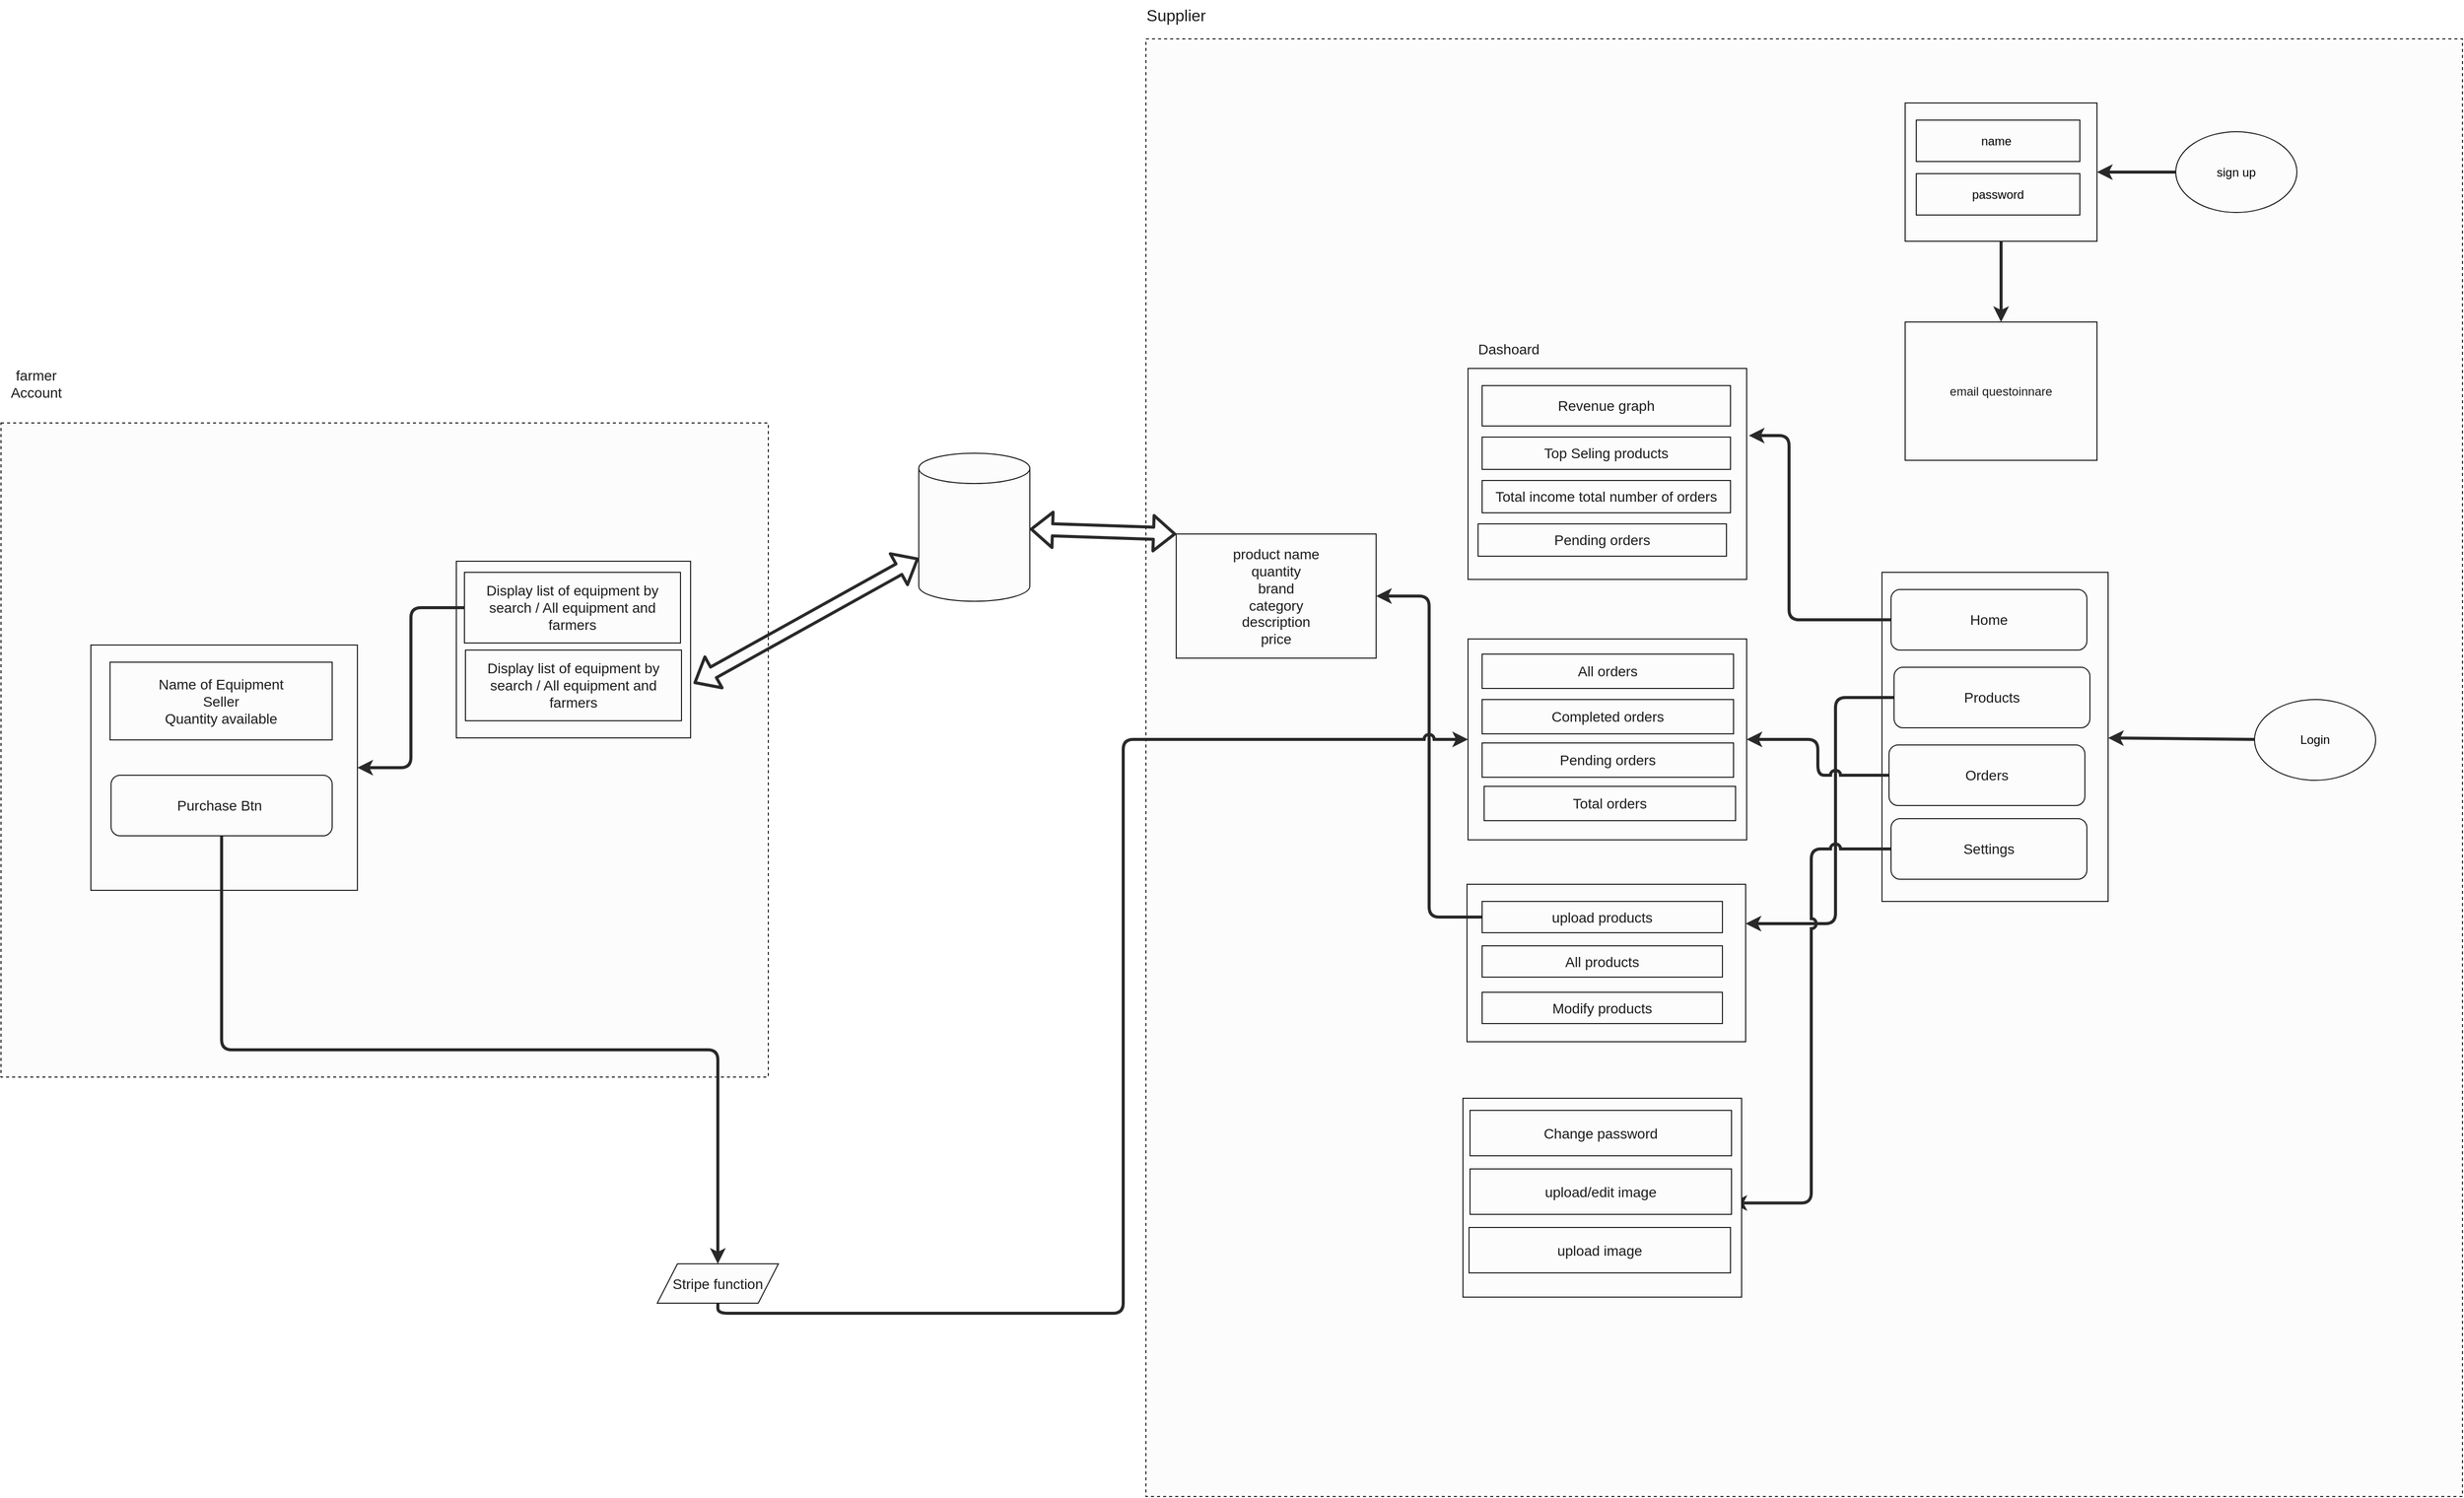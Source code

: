 <mxfile>
    <diagram id="PD8fdw5YokT8US8XobWj" name="Page-1">
        <mxGraphModel dx="8493" dy="2747" grid="0" gridSize="10" guides="1" tooltips="1" connect="1" arrows="1" fold="1" page="1" pageScale="1" pageWidth="850" pageHeight="1100" background="#ffffff" math="0" shadow="0">
            <root>
                <mxCell id="0"/>
                <mxCell id="1" parent="0"/>
                <mxCell id="73" value="" style="rounded=0;whiteSpace=wrap;html=1;dashed=1;strokeColor=#1a1919;fontSize=14;fontColor=#1d1b1b;fillColor=#fcfcfc;" vertex="1" parent="1">
                    <mxGeometry x="-238" y="55.5" width="1304" height="1444" as="geometry"/>
                </mxCell>
                <mxCell id="71" value="" style="rounded=0;whiteSpace=wrap;html=1;strokeColor=#1a1919;fontSize=14;fontColor=#1d1b1b;fillColor=#fcfcfc;dashed=1;" vertex="1" parent="1">
                    <mxGeometry x="-1372" y="436" width="760" height="648" as="geometry"/>
                </mxCell>
                <mxCell id="8" value="" style="edgeStyle=none;html=1;strokeColor=#292929;strokeWidth=3;fontColor=#000000;" edge="1" parent="1" source="2" target="7">
                    <mxGeometry relative="1" as="geometry"/>
                </mxCell>
                <mxCell id="2" value="" style="rounded=0;whiteSpace=wrap;html=1;fillColor=#fcfcfc;strokeColor=#1a1919;" vertex="1" parent="1">
                    <mxGeometry x="514" y="119" width="190" height="137" as="geometry"/>
                </mxCell>
                <mxCell id="4" style="edgeStyle=none;html=1;exitX=0;exitY=0.5;exitDx=0;exitDy=0;entryX=1;entryY=0.5;entryDx=0;entryDy=0;fontColor=#000000;strokeColor=#292929;strokeWidth=3;" edge="1" parent="1" source="3" target="2">
                    <mxGeometry relative="1" as="geometry"/>
                </mxCell>
                <mxCell id="3" value="&lt;font color=&quot;#000000&quot;&gt;sign up&lt;/font&gt;" style="ellipse;whiteSpace=wrap;html=1;strokeColor=#1a1919;fillColor=#fcfcfc;" vertex="1" parent="1">
                    <mxGeometry x="782" y="147.5" width="120" height="80" as="geometry"/>
                </mxCell>
                <mxCell id="5" value="name&amp;nbsp;" style="rounded=0;whiteSpace=wrap;html=1;strokeColor=#1a1919;fontColor=#000000;fillColor=#fcfcfc;" vertex="1" parent="1">
                    <mxGeometry x="525" y="136" width="162" height="41" as="geometry"/>
                </mxCell>
                <mxCell id="6" value="password" style="rounded=0;whiteSpace=wrap;html=1;strokeColor=#1a1919;fontColor=#000000;fillColor=#fcfcfc;" vertex="1" parent="1">
                    <mxGeometry x="525" y="189" width="162" height="41" as="geometry"/>
                </mxCell>
                <mxCell id="7" value="&lt;font color=&quot;#1d1b1b&quot;&gt;email questoinnare&lt;/font&gt;" style="rounded=0;whiteSpace=wrap;html=1;fillColor=#fcfcfc;strokeColor=#1a1919;" vertex="1" parent="1">
                    <mxGeometry x="514" y="336" width="190" height="137" as="geometry"/>
                </mxCell>
                <mxCell id="11" value="" style="edgeStyle=none;html=1;strokeColor=#292929;strokeWidth=3;fontColor=#1d1b1b;" edge="1" parent="1" source="9" target="10">
                    <mxGeometry relative="1" as="geometry"/>
                </mxCell>
                <mxCell id="9" value="&lt;font color=&quot;#000000&quot;&gt;Login&lt;/font&gt;" style="ellipse;whiteSpace=wrap;html=1;strokeColor=#1a1919;fillColor=#fcfcfc;" vertex="1" parent="1">
                    <mxGeometry x="860" y="710" width="120" height="80" as="geometry"/>
                </mxCell>
                <mxCell id="10" value="" style="whiteSpace=wrap;html=1;fillColor=#fcfcfc;strokeColor=#1a1919;" vertex="1" parent="1">
                    <mxGeometry x="491" y="584" width="224" height="326" as="geometry"/>
                </mxCell>
                <mxCell id="43" style="edgeStyle=orthogonalEdgeStyle;html=1;exitX=0;exitY=0.5;exitDx=0;exitDy=0;entryX=1.008;entryY=0.318;entryDx=0;entryDy=0;entryPerimeter=0;strokeColor=#292929;strokeWidth=3;fontSize=14;fontColor=#1d1b1b;" edge="1" parent="1" source="13" target="24">
                    <mxGeometry relative="1" as="geometry">
                        <Array as="points">
                            <mxPoint x="399" y="631"/>
                            <mxPoint x="399" y="449"/>
                        </Array>
                    </mxGeometry>
                </mxCell>
                <mxCell id="13" value="&lt;font style=&quot;font-size: 14px;&quot;&gt;Home&lt;/font&gt;" style="rounded=1;whiteSpace=wrap;html=1;strokeColor=#1a1919;fontColor=#1d1b1b;fillColor=#fcfcfc;" vertex="1" parent="1">
                    <mxGeometry x="500" y="601" width="194" height="60" as="geometry"/>
                </mxCell>
                <mxCell id="46" style="edgeStyle=orthogonalEdgeStyle;html=1;exitX=0;exitY=0.5;exitDx=0;exitDy=0;entryX=1;entryY=0.25;entryDx=0;entryDy=0;strokeColor=#292929;strokeWidth=3;fontSize=14;fontColor=#1d1b1b;jumpStyle=arc;" edge="1" parent="1" source="17" target="36">
                    <mxGeometry relative="1" as="geometry">
                        <Array as="points">
                            <mxPoint x="445" y="708"/>
                            <mxPoint x="445" y="932"/>
                        </Array>
                    </mxGeometry>
                </mxCell>
                <mxCell id="17" value="&lt;span style=&quot;font-size: 14px;&quot;&gt;Products&lt;/span&gt;" style="rounded=1;whiteSpace=wrap;html=1;strokeColor=#1a1919;fontColor=#1d1b1b;fillColor=#fcfcfc;" vertex="1" parent="1">
                    <mxGeometry x="503" y="678" width="194" height="60" as="geometry"/>
                </mxCell>
                <mxCell id="42" style="edgeStyle=orthogonalEdgeStyle;html=1;exitX=0;exitY=0.5;exitDx=0;exitDy=0;strokeColor=#292929;strokeWidth=3;fontSize=14;fontColor=#1d1b1b;jumpStyle=arc;" edge="1" parent="1" source="18" target="30">
                    <mxGeometry relative="1" as="geometry"/>
                </mxCell>
                <mxCell id="18" value="&lt;span style=&quot;font-size: 14px;&quot;&gt;Orders&lt;/span&gt;" style="rounded=1;whiteSpace=wrap;html=1;strokeColor=#1a1919;fontColor=#1d1b1b;fillColor=#fcfcfc;" vertex="1" parent="1">
                    <mxGeometry x="498" y="755" width="194" height="60" as="geometry"/>
                </mxCell>
                <mxCell id="53" style="edgeStyle=orthogonalEdgeStyle;jumpStyle=arc;html=1;exitX=0;exitY=0.5;exitDx=0;exitDy=0;entryX=1;entryY=0.75;entryDx=0;entryDy=0;strokeColor=#292929;strokeWidth=3;fontSize=14;fontColor=#1d1b1b;" edge="1" parent="1" source="19" target="50">
                    <mxGeometry relative="1" as="geometry"/>
                </mxCell>
                <mxCell id="19" value="&lt;span style=&quot;font-size: 14px;&quot;&gt;Settings&lt;/span&gt;" style="rounded=1;whiteSpace=wrap;html=1;strokeColor=#1a1919;fontColor=#1d1b1b;fillColor=#fcfcfc;" vertex="1" parent="1">
                    <mxGeometry x="500" y="828" width="194" height="60" as="geometry"/>
                </mxCell>
                <mxCell id="24" value="" style="rounded=0;whiteSpace=wrap;html=1;strokeColor=#1a1919;fontSize=14;fontColor=#1d1b1b;fillColor=#fcfcfc;" vertex="1" parent="1">
                    <mxGeometry x="81" y="382" width="276" height="209" as="geometry"/>
                </mxCell>
                <mxCell id="25" value="Revenue graph" style="rounded=0;whiteSpace=wrap;html=1;strokeColor=#1a1919;fontSize=14;fontColor=#1d1b1b;fillColor=#fcfcfc;" vertex="1" parent="1">
                    <mxGeometry x="95" y="399" width="246" height="40" as="geometry"/>
                </mxCell>
                <mxCell id="26" value="Dashoard" style="text;html=1;strokeColor=none;fillColor=none;align=center;verticalAlign=middle;whiteSpace=wrap;rounded=0;fontSize=14;fontColor=#1d1b1b;" vertex="1" parent="1">
                    <mxGeometry x="83" y="348" width="77" height="30" as="geometry"/>
                </mxCell>
                <mxCell id="27" value="Top Seling products" style="rounded=0;whiteSpace=wrap;html=1;strokeColor=#1a1919;fontSize=14;fontColor=#1d1b1b;fillColor=#fcfcfc;" vertex="1" parent="1">
                    <mxGeometry x="95" y="450" width="246" height="32" as="geometry"/>
                </mxCell>
                <mxCell id="28" value="Total income total number of orders" style="rounded=0;whiteSpace=wrap;html=1;strokeColor=#1a1919;fontSize=14;fontColor=#1d1b1b;fillColor=#fcfcfc;" vertex="1" parent="1">
                    <mxGeometry x="95" y="493" width="246" height="32" as="geometry"/>
                </mxCell>
                <mxCell id="29" value="Pending orders" style="rounded=0;whiteSpace=wrap;html=1;strokeColor=#1a1919;fontSize=14;fontColor=#1d1b1b;fillColor=#fcfcfc;" vertex="1" parent="1">
                    <mxGeometry x="91" y="536" width="246" height="32" as="geometry"/>
                </mxCell>
                <mxCell id="30" value="" style="rounded=0;whiteSpace=wrap;html=1;strokeColor=#1a1919;fontSize=14;fontColor=#1d1b1b;fillColor=#fcfcfc;" vertex="1" parent="1">
                    <mxGeometry x="81" y="650" width="276" height="199" as="geometry"/>
                </mxCell>
                <mxCell id="32" value="All orders" style="rounded=0;whiteSpace=wrap;html=1;strokeColor=#1a1919;fontSize=14;fontColor=#1d1b1b;fillColor=#fcfcfc;" vertex="1" parent="1">
                    <mxGeometry x="95" y="665" width="249" height="34" as="geometry"/>
                </mxCell>
                <mxCell id="33" value="Completed orders" style="rounded=0;whiteSpace=wrap;html=1;strokeColor=#1a1919;fontSize=14;fontColor=#1d1b1b;fillColor=#fcfcfc;" vertex="1" parent="1">
                    <mxGeometry x="95" y="710" width="249" height="34" as="geometry"/>
                </mxCell>
                <mxCell id="34" value="Pending orders" style="rounded=0;whiteSpace=wrap;html=1;strokeColor=#1a1919;fontSize=14;fontColor=#1d1b1b;fillColor=#fcfcfc;" vertex="1" parent="1">
                    <mxGeometry x="95" y="753" width="249" height="34" as="geometry"/>
                </mxCell>
                <mxCell id="35" value="Total orders" style="rounded=0;whiteSpace=wrap;html=1;strokeColor=#1a1919;fontSize=14;fontColor=#1d1b1b;fillColor=#fcfcfc;" vertex="1" parent="1">
                    <mxGeometry x="97" y="796" width="249" height="34" as="geometry"/>
                </mxCell>
                <mxCell id="36" value="" style="rounded=0;whiteSpace=wrap;html=1;strokeColor=#1a1919;fontSize=14;fontColor=#1d1b1b;fillColor=#fcfcfc;" vertex="1" parent="1">
                    <mxGeometry x="80" y="893" width="276" height="156" as="geometry"/>
                </mxCell>
                <mxCell id="41" style="edgeStyle=orthogonalEdgeStyle;html=1;exitX=0;exitY=0.5;exitDx=0;exitDy=0;entryX=1;entryY=0.5;entryDx=0;entryDy=0;strokeColor=#292929;strokeWidth=3;fontSize=14;fontColor=#1d1b1b;" edge="1" parent="1" source="37" target="40">
                    <mxGeometry relative="1" as="geometry"/>
                </mxCell>
                <mxCell id="37" value="upload products" style="rounded=0;whiteSpace=wrap;html=1;strokeColor=#1a1919;fontSize=14;fontColor=#1d1b1b;fillColor=#fcfcfc;" vertex="1" parent="1">
                    <mxGeometry x="95" y="910" width="238" height="31" as="geometry"/>
                </mxCell>
                <mxCell id="38" value="All products" style="rounded=0;whiteSpace=wrap;html=1;strokeColor=#1a1919;fontSize=14;fontColor=#1d1b1b;fillColor=#fcfcfc;" vertex="1" parent="1">
                    <mxGeometry x="95" y="954" width="238" height="31" as="geometry"/>
                </mxCell>
                <mxCell id="39" value="Modify products" style="rounded=0;whiteSpace=wrap;html=1;strokeColor=#1a1919;fontSize=14;fontColor=#1d1b1b;fillColor=#fcfcfc;" vertex="1" parent="1">
                    <mxGeometry x="95" y="1000" width="238" height="31" as="geometry"/>
                </mxCell>
                <mxCell id="40" value="product name&lt;br&gt;quantity&lt;br&gt;brand&lt;br&gt;category&lt;br&gt;description&lt;br&gt;price&lt;br&gt;" style="whiteSpace=wrap;html=1;fontSize=14;fillColor=#fcfcfc;strokeColor=#1a1919;fontColor=#1d1b1b;rounded=0;" vertex="1" parent="1">
                    <mxGeometry x="-208" y="546" width="198" height="123" as="geometry"/>
                </mxCell>
                <mxCell id="44" value="" style="rounded=0;whiteSpace=wrap;html=1;strokeColor=#1a1919;fontSize=14;fontColor=#1d1b1b;fillColor=#fcfcfc;" vertex="1" parent="1">
                    <mxGeometry x="76" y="1105" width="276" height="197" as="geometry"/>
                </mxCell>
                <mxCell id="48" value="" style="shape=cylinder3;whiteSpace=wrap;html=1;boundedLbl=1;backgroundOutline=1;size=15;strokeColor=#1a1919;fontSize=14;fontColor=#1d1b1b;fillColor=#fcfcfc;" vertex="1" parent="1">
                    <mxGeometry x="-463" y="466.0" width="110" height="146.67" as="geometry"/>
                </mxCell>
                <mxCell id="49" value="Change password" style="rounded=0;whiteSpace=wrap;html=1;strokeColor=#1a1919;fontSize=14;fontColor=#1d1b1b;fillColor=#fcfcfc;" vertex="1" parent="1">
                    <mxGeometry x="83" y="1117" width="259" height="45" as="geometry"/>
                </mxCell>
                <mxCell id="50" value="upload/edit image" style="rounded=0;whiteSpace=wrap;html=1;strokeColor=#1a1919;fontSize=14;fontColor=#1d1b1b;fillColor=#fcfcfc;" vertex="1" parent="1">
                    <mxGeometry x="83" y="1175" width="259" height="45" as="geometry"/>
                </mxCell>
                <mxCell id="51" value="upload image" style="rounded=0;whiteSpace=wrap;html=1;strokeColor=#1a1919;fontSize=14;fontColor=#1d1b1b;fillColor=#fcfcfc;" vertex="1" parent="1">
                    <mxGeometry x="82" y="1233" width="259" height="45" as="geometry"/>
                </mxCell>
                <mxCell id="52" value="" style="shape=flexArrow;endArrow=classic;startArrow=classic;html=1;strokeColor=#292929;strokeWidth=3;fontSize=14;fontColor=#1d1b1b;jumpStyle=arc;exitX=0;exitY=0;exitDx=0;exitDy=0;" edge="1" parent="1" source="40" target="48">
                    <mxGeometry width="100" height="100" relative="1" as="geometry">
                        <mxPoint x="-384" y="797" as="sourcePoint"/>
                        <mxPoint x="-284" y="697" as="targetPoint"/>
                    </mxGeometry>
                </mxCell>
                <mxCell id="54" value="" style="rounded=0;whiteSpace=wrap;html=1;strokeColor=#1a1919;fontSize=14;fontColor=#1d1b1b;fillColor=#fcfcfc;" vertex="1" parent="1">
                    <mxGeometry x="-921" y="573" width="232" height="175" as="geometry"/>
                </mxCell>
                <mxCell id="70" style="edgeStyle=orthogonalEdgeStyle;jumpStyle=arc;html=1;exitX=0;exitY=0.5;exitDx=0;exitDy=0;entryX=1;entryY=0.5;entryDx=0;entryDy=0;strokeColor=#292929;strokeWidth=3;fontSize=14;fontColor=#1d1b1b;" edge="1" parent="1" source="55" target="60">
                    <mxGeometry relative="1" as="geometry"/>
                </mxCell>
                <mxCell id="55" value="Display list of equipment by search / All equipment and farmers" style="rounded=0;whiteSpace=wrap;html=1;strokeColor=#1a1919;fontSize=14;fontColor=#1d1b1b;fillColor=#fcfcfc;" vertex="1" parent="1">
                    <mxGeometry x="-913" y="584" width="214" height="70" as="geometry"/>
                </mxCell>
                <mxCell id="58" value="Display list of equipment by search / All equipment and farmers" style="rounded=0;whiteSpace=wrap;html=1;strokeColor=#1a1919;fontSize=14;fontColor=#1d1b1b;fillColor=#fcfcfc;" vertex="1" parent="1">
                    <mxGeometry x="-912" y="661" width="214" height="70" as="geometry"/>
                </mxCell>
                <mxCell id="60" value="" style="rounded=0;whiteSpace=wrap;html=1;strokeColor=#1a1919;fontSize=14;fontColor=#1d1b1b;fillColor=#fcfcfc;" vertex="1" parent="1">
                    <mxGeometry x="-1283" y="656" width="264" height="243" as="geometry"/>
                </mxCell>
                <mxCell id="59" value="Name of Equipment&lt;br&gt;Seller&lt;br&gt;Quantity available" style="rounded=0;whiteSpace=wrap;html=1;strokeColor=#1a1919;fontSize=14;fontColor=#1d1b1b;fillColor=#fcfcfc;" vertex="1" parent="1">
                    <mxGeometry x="-1264" y="673" width="220" height="77" as="geometry"/>
                </mxCell>
                <mxCell id="67" style="edgeStyle=orthogonalEdgeStyle;jumpStyle=arc;html=1;exitX=0.5;exitY=1;exitDx=0;exitDy=0;strokeColor=#292929;strokeWidth=3;fontSize=14;fontColor=#1d1b1b;" edge="1" parent="1" source="61" target="66">
                    <mxGeometry relative="1" as="geometry"/>
                </mxCell>
                <mxCell id="61" value="Purchase Btn&amp;nbsp;" style="rounded=1;whiteSpace=wrap;html=1;strokeColor=#1a1919;fontSize=14;fontColor=#1d1b1b;fillColor=#fcfcfc;" vertex="1" parent="1">
                    <mxGeometry x="-1263" y="785" width="219" height="60" as="geometry"/>
                </mxCell>
                <mxCell id="68" style="edgeStyle=orthogonalEdgeStyle;jumpStyle=arc;html=1;exitX=0.5;exitY=1;exitDx=0;exitDy=0;entryX=0;entryY=0.5;entryDx=0;entryDy=0;strokeColor=#292929;strokeWidth=3;fontSize=14;fontColor=#1d1b1b;" edge="1" parent="1" source="66" target="30">
                    <mxGeometry relative="1" as="geometry"/>
                </mxCell>
                <mxCell id="66" value="Stripe function" style="shape=parallelogram;perimeter=parallelogramPerimeter;whiteSpace=wrap;html=1;fixedSize=1;strokeColor=#1a1919;fontSize=14;fontColor=#1d1b1b;fillColor=#fcfcfc;" vertex="1" parent="1">
                    <mxGeometry x="-722" y="1269" width="120" height="39" as="geometry"/>
                </mxCell>
                <mxCell id="69" value="" style="shape=flexArrow;endArrow=classic;startArrow=classic;html=1;strokeColor=#292929;strokeWidth=3;fontSize=14;fontColor=#1d1b1b;jumpStyle=arc;" edge="1" parent="1" target="48">
                    <mxGeometry width="100" height="100" relative="1" as="geometry">
                        <mxPoint x="-686" y="694" as="sourcePoint"/>
                        <mxPoint x="-586" y="594" as="targetPoint"/>
                    </mxGeometry>
                </mxCell>
                <mxCell id="72" value="farmer Account" style="text;html=1;strokeColor=none;fillColor=none;align=center;verticalAlign=middle;whiteSpace=wrap;rounded=0;dashed=1;fontSize=14;fontColor=#1d1b1b;" vertex="1" parent="1">
                    <mxGeometry x="-1367" y="382" width="60" height="30" as="geometry"/>
                </mxCell>
                <mxCell id="74" value="&lt;font style=&quot;font-size: 16px;&quot;&gt;Supplier&lt;/font&gt;" style="text;html=1;strokeColor=none;fillColor=none;align=center;verticalAlign=middle;whiteSpace=wrap;rounded=0;dashed=1;fontSize=14;fontColor=#1d1b1b;" vertex="1" parent="1">
                    <mxGeometry x="-238" y="17" width="60" height="30" as="geometry"/>
                </mxCell>
            </root>
        </mxGraphModel>
    </diagram>
</mxfile>